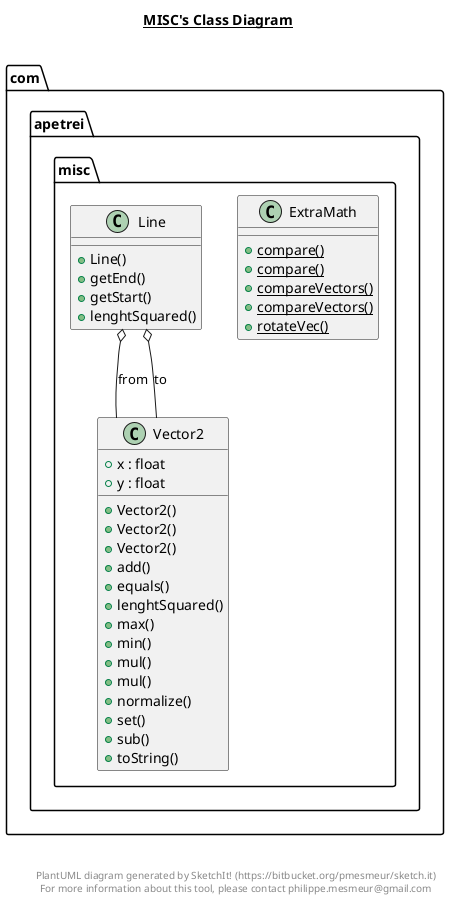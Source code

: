 @startuml

title __MISC's Class Diagram__\n

  namespace com.apetrei.misc {
    class com.apetrei.misc.ExtraMath {
        {static} + compare()
        {static} + compare()
        {static} + compareVectors()
        {static} + compareVectors()
        {static} + rotateVec()
    }
  }
  

  namespace com.apetrei.misc {
    class com.apetrei.misc.Line {
        + Line()
        + getEnd()
        + getStart()
        + lenghtSquared()
    }
  }
  

  namespace com.apetrei.misc {
    class com.apetrei.misc.Vector2 {
        + x : float
        + y : float
        + Vector2()
        + Vector2()
        + Vector2()
        + add()
        + equals()
        + lenghtSquared()
        + max()
        + min()
        + mul()
        + mul()
        + normalize()
        + set()
        + sub()
        + toString()
    }
  }
  

  com.apetrei.misc.Line o-- com.apetrei.misc.Vector2 : from
  com.apetrei.misc.Line o-- com.apetrei.misc.Vector2 : to


right footer


PlantUML diagram generated by SketchIt! (https://bitbucket.org/pmesmeur/sketch.it)
For more information about this tool, please contact philippe.mesmeur@gmail.com
endfooter

@enduml
